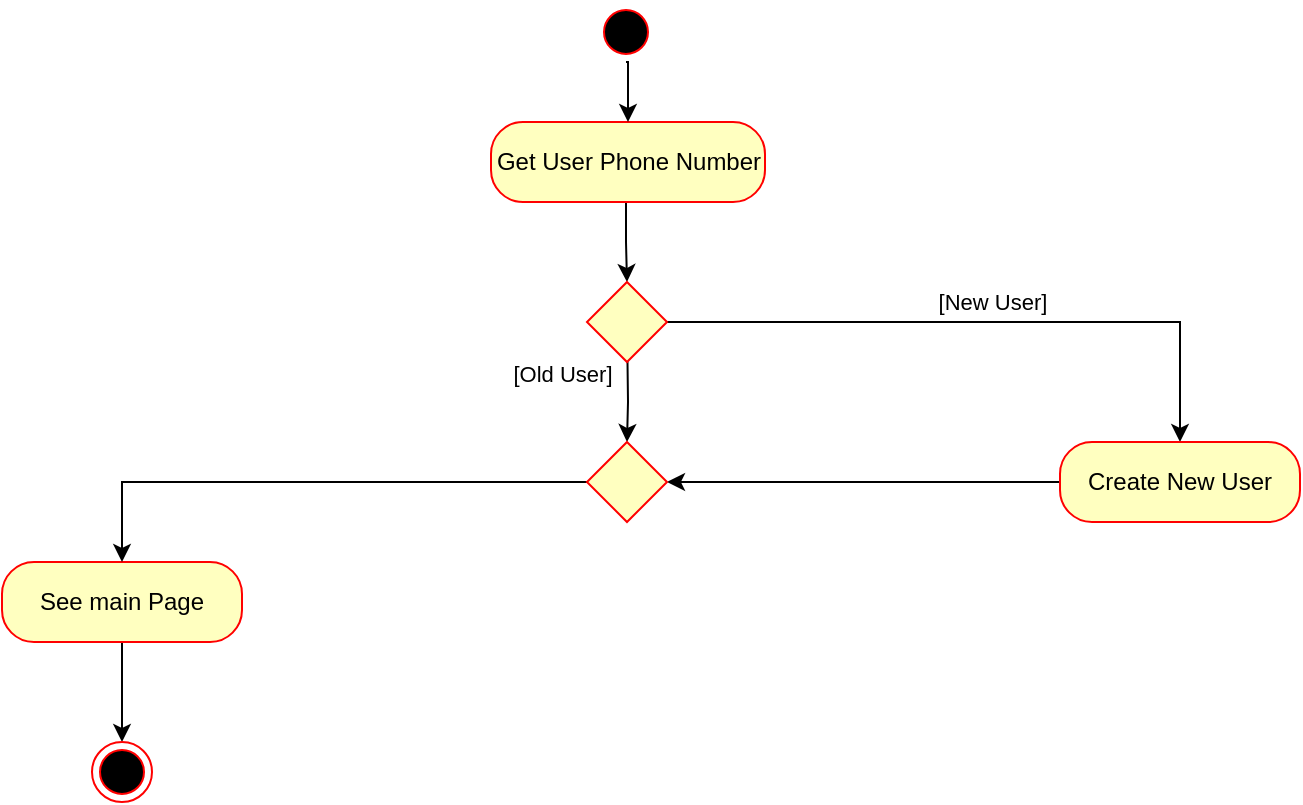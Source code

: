 <mxfile version="10.6.0" type="github"><diagram id="4iXrjPetyoDWoP5Om18G" name="Page-1"><mxGraphModel dx="966" dy="806" grid="1" gridSize="10" guides="1" tooltips="1" connect="1" arrows="1" fold="1" page="1" pageScale="1" pageWidth="291" pageHeight="413" math="0" shadow="0"><root><mxCell id="0"/><mxCell id="1" parent="0"/><mxCell id="i4g9r2sZf9bLSgmSq6lv-16" style="edgeStyle=orthogonalEdgeStyle;rounded=0;orthogonalLoop=1;jettySize=auto;html=1;exitX=0.5;exitY=1;exitDx=0;exitDy=0;entryX=0.5;entryY=0;entryDx=0;entryDy=0;" parent="1" source="Ih5G979ffaWnRvoLbRZu-10" target="Ih5G979ffaWnRvoLbRZu-17" edge="1"><mxGeometry relative="1" as="geometry"><Array as="points"><mxPoint x="412" y="110"/><mxPoint x="412" y="130"/></Array></mxGeometry></mxCell><mxCell id="Ih5G979ffaWnRvoLbRZu-10" value="Get User Phone Number" style="rounded=1;whiteSpace=wrap;html=1;arcSize=40;fontColor=#000000;fillColor=#FFFFC0;strokeColor=#ff0000;labelBackgroundColor=none;" parent="1" vertex="1"><mxGeometry x="344.5" y="70" width="137" height="40" as="geometry"/></mxCell><mxCell id="i4g9r2sZf9bLSgmSq6lv-13" value="[Old User]" style="edgeStyle=orthogonalEdgeStyle;rounded=0;orthogonalLoop=1;jettySize=auto;html=1;exitX=0.5;exitY=1;exitDx=0;exitDy=0;" parent="1" source="Ih5G979ffaWnRvoLbRZu-17" target="i4g9r2sZf9bLSgmSq6lv-44" edge="1"><mxGeometry x="0.147" y="-33" relative="1" as="geometry"><mxPoint x="190" y="170" as="targetPoint"/><Array as="points"><mxPoint x="413" y="170"/><mxPoint x="413" y="210"/><mxPoint x="420" y="210"/></Array><mxPoint as="offset"/></mxGeometry></mxCell><mxCell id="i4g9r2sZf9bLSgmSq6lv-14" value="[New User]" style="edgeStyle=orthogonalEdgeStyle;rounded=0;orthogonalLoop=1;jettySize=auto;html=1;exitX=1;exitY=0.5;exitDx=0;exitDy=0;entryX=0.5;entryY=0;entryDx=0;entryDy=0;" parent="1" source="Ih5G979ffaWnRvoLbRZu-17" target="Ih5G979ffaWnRvoLbRZu-25" edge="1"><mxGeometry x="0.026" y="10" relative="1" as="geometry"><mxPoint as="offset"/></mxGeometry></mxCell><mxCell id="Ih5G979ffaWnRvoLbRZu-17" value="" style="shape=rhombus;html=1;verticalLabelPosition=bottom;verticalAlignment=top;labelBackgroundColor=none;strokeColor=#FF0000;fillColor=#FFFFC0;" parent="1" vertex="1"><mxGeometry x="392.5" y="150" width="40" height="40" as="geometry"/></mxCell><mxCell id="i4g9r2sZf9bLSgmSq6lv-15" style="edgeStyle=orthogonalEdgeStyle;rounded=0;orthogonalLoop=1;jettySize=auto;html=1;exitX=0.5;exitY=1;exitDx=0;exitDy=0;entryX=0.5;entryY=0;entryDx=0;entryDy=0;" parent="1" source="Ih5G979ffaWnRvoLbRZu-21" target="Ih5G979ffaWnRvoLbRZu-10" edge="1"><mxGeometry relative="1" as="geometry"/></mxCell><mxCell id="Ih5G979ffaWnRvoLbRZu-21" value="" style="ellipse;html=1;shape=startState;fillColor=#000000;strokeColor=#ff0000;labelBackgroundColor=none;" parent="1" vertex="1"><mxGeometry x="397" y="10" width="30" height="30" as="geometry"/></mxCell><mxCell id="i4g9r2sZf9bLSgmSq6lv-46" style="edgeStyle=orthogonalEdgeStyle;rounded=0;orthogonalLoop=1;jettySize=auto;html=1;entryX=1;entryY=0.5;entryDx=0;entryDy=0;" parent="1" source="Ih5G979ffaWnRvoLbRZu-25" target="i4g9r2sZf9bLSgmSq6lv-44" edge="1"><mxGeometry relative="1" as="geometry"/></mxCell><mxCell id="Ih5G979ffaWnRvoLbRZu-25" value="Create New User" style="rounded=1;whiteSpace=wrap;html=1;arcSize=40;fontColor=#000000;fillColor=#ffffc0;strokeColor=#ff0000;labelBackgroundColor=none;" parent="1" vertex="1"><mxGeometry x="629" y="230" width="120" height="40" as="geometry"/></mxCell><mxCell id="6O9PqfFWtHypb7CkLZjY-1" style="edgeStyle=orthogonalEdgeStyle;rounded=0;orthogonalLoop=1;jettySize=auto;html=1;exitX=0.5;exitY=1;exitDx=0;exitDy=0;entryX=0.5;entryY=0;entryDx=0;entryDy=0;" edge="1" parent="1" source="i4g9r2sZf9bLSgmSq6lv-29" target="i4g9r2sZf9bLSgmSq6lv-60"><mxGeometry relative="1" as="geometry"/></mxCell><mxCell id="i4g9r2sZf9bLSgmSq6lv-29" value="See main Page" style="rounded=1;whiteSpace=wrap;html=1;arcSize=40;fontColor=#000000;fillColor=#ffffc0;strokeColor=#ff0000;" parent="1" vertex="1"><mxGeometry x="100" y="290" width="120" height="40" as="geometry"/></mxCell><mxCell id="i4g9r2sZf9bLSgmSq6lv-45" style="edgeStyle=orthogonalEdgeStyle;rounded=0;orthogonalLoop=1;jettySize=auto;html=1;exitX=0;exitY=0.5;exitDx=0;exitDy=0;entryX=0.5;entryY=0;entryDx=0;entryDy=0;" parent="1" source="i4g9r2sZf9bLSgmSq6lv-44" target="i4g9r2sZf9bLSgmSq6lv-29" edge="1"><mxGeometry relative="1" as="geometry"/></mxCell><mxCell id="i4g9r2sZf9bLSgmSq6lv-44" value="" style="shape=rhombus;html=1;verticalLabelPosition=top;verticalAlignment=bottom;fillColor=#FFFFC0;strokeColor=#FF0000;" parent="1" vertex="1"><mxGeometry x="392.5" y="230" width="40" height="40" as="geometry"/></mxCell><mxCell id="i4g9r2sZf9bLSgmSq6lv-60" value="" style="ellipse;html=1;shape=endState;fillColor=#000000;strokeColor=#ff0000;" parent="1" vertex="1"><mxGeometry x="145" y="380" width="30" height="30" as="geometry"/></mxCell></root></mxGraphModel></diagram></mxfile>